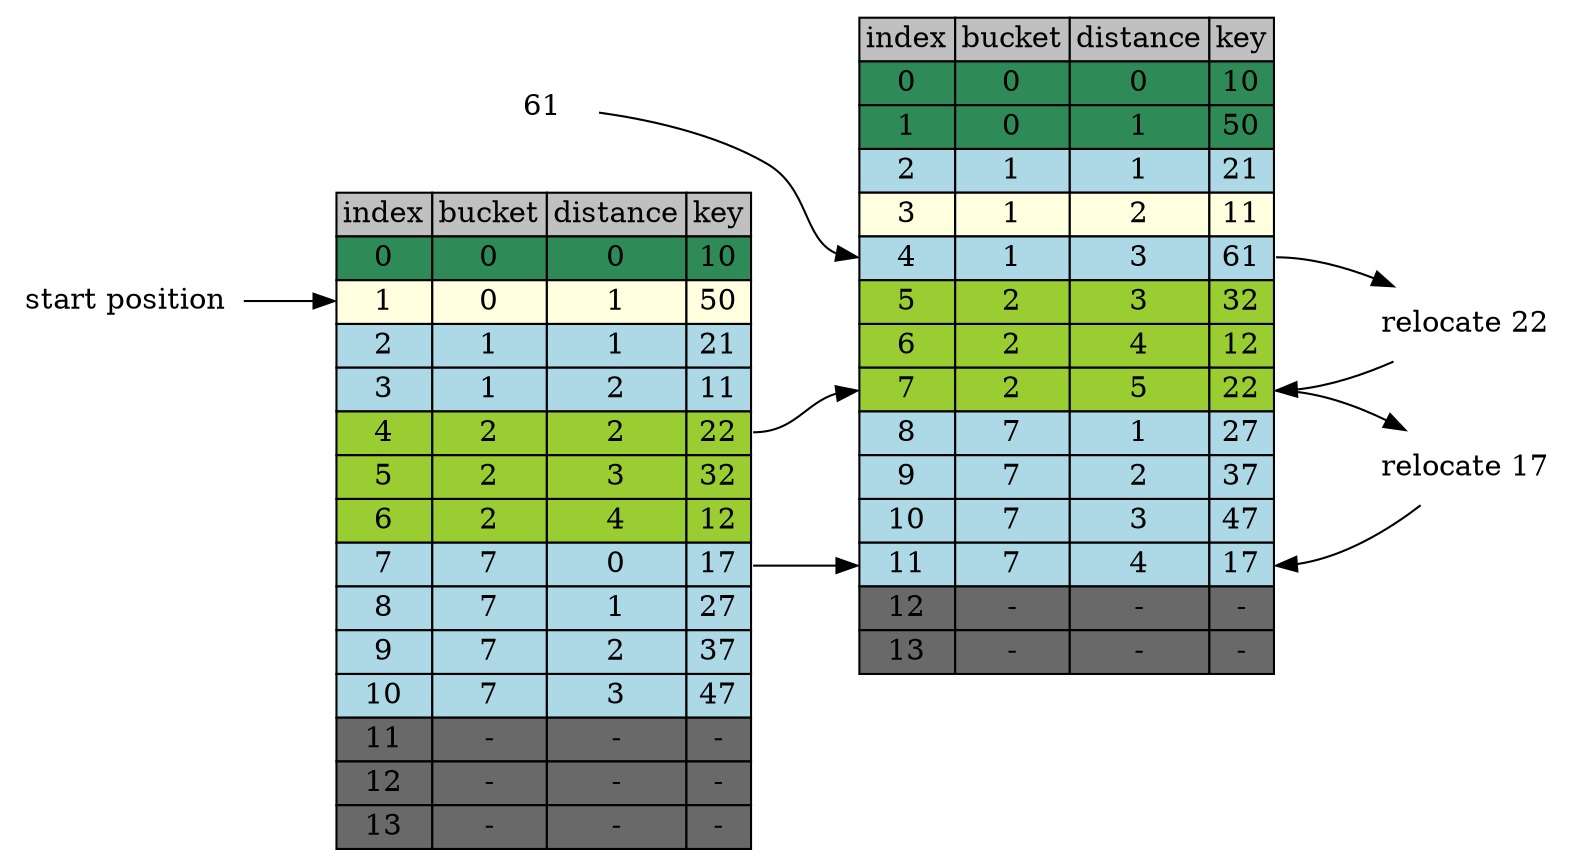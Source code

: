digraph table{
    rankdir=LR
    node[shape=plaintext]

    table[label=<
        <TABLE BORDER="0" CELLBORDER="1" CELLSPACING="0">
            <TR>
                <TD BGCOLOR="grey">index</TD>
                <TD BGCOLOR="grey">bucket</TD>
                <TD BGCOLOR="grey">distance</TD>
                <TD BGCOLOR="grey">key</TD>
            </TR>           
            <TR>
                <TD BGCOLOR="seagreen" PORT="i0">0</TD>
                <TD BGCOLOR="seagreen">0</TD>
                <TD BGCOLOR="seagreen">0</TD>
                <TD BGCOLOR="seagreen" PORT="k0">10</TD>
            </TR>           
            <TR>
                <TD BGCOLOR="lightyellow" PORT="i1">1</TD>
                <TD BGCOLOR="lightyellow">0</TD>
                <TD BGCOLOR="lightyellow">1</TD>
                <TD BGCOLOR="lightyellow" PORT="k1">50</TD>
            </TR>           
            <TR>
                <TD BGCOLOR="lightblue" PORT="i2">2</TD>
                <TD BGCOLOR="lightblue">1</TD>
                <TD BGCOLOR="lightblue">1</TD>
                <TD BGCOLOR="lightblue" PORT="k2">21</TD>
            </TR>           
            <TR>
                <TD BGCOLOR="lightblue" PORT="i3">3</TD>
                <TD BGCOLOR="lightblue">1</TD>
                <TD BGCOLOR="lightblue">2</TD>
                <TD BGCOLOR="lightblue" PORT="k3">11</TD>
            </TR>           
            <TR>
                <TD BGCOLOR="yellowgreen" PORT="i4">4</TD>
                <TD BGCOLOR="yellowgreen">2</TD>
                <TD BGCOLOR="yellowgreen">2</TD>
                <TD BGCOLOR="yellowgreen" PORT="k4">22</TD>
            </TR>           
            <TR>
                <TD BGCOLOR="yellowgreen" PORT="i5">5</TD>
                <TD BGCOLOR="yellowgreen">2</TD>
                <TD BGCOLOR="yellowgreen">3</TD>
                <TD BGCOLOR="yellowgreen" PORT="k5">32</TD>
            </TR>
            <TR>
                <TD BGCOLOR="yellowgreen" PORT="i6">6</TD>
                <TD BGCOLOR="yellowgreen">2</TD>
                <TD BGCOLOR="yellowgreen">4</TD>
                <TD BGCOLOR="yellowgreen" PORT="k6">12</TD> 
            </TR>           
            <TR>
                <TD BGCOLOR="lightblue" PORT="i7">7</TD>
                <TD BGCOLOR="lightblue">7</TD>
                <TD BGCOLOR="lightblue">0</TD>
                <TD BGCOLOR="lightblue" PORT="k7">17</TD>
            </TR>           
            <TR>
                <TD BGCOLOR="lightblue" PORT="i8">8</TD>
                <TD BGCOLOR="lightblue">7</TD>
                <TD BGCOLOR="lightblue">1</TD>
                <TD BGCOLOR="lightblue" PORT="k8">27</TD>
            </TR>           
            <TR>
                <TD BGCOLOR="lightblue" PORT="i9">9</TD>
                <TD BGCOLOR="lightblue">7</TD>
                <TD BGCOLOR="lightblue">2</TD>
                <TD BGCOLOR="lightblue" PORT="k9">37</TD>
            </TR>           
            <TR>
                <TD BGCOLOR="lightblue" PORT="i10">10</TD>
                <TD BGCOLOR="lightblue">7</TD>
                <TD BGCOLOR="lightblue">3</TD>
                <TD BGCOLOR="lightblue" PORT="k10">47</TD>
            </TR>           
            <TR>
                <TD BGCOLOR="dimgrey" PORT="i11">11</TD>
                <TD BGCOLOR="dimgrey">-</TD>
                <TD BGCOLOR="dimgrey">-</TD>
                <TD BGCOLOR="dimgrey" PORT="k11">-</TD>
            </TR>           
            <TR>
                <TD BGCOLOR="dimgrey" PORT="i12">12</TD>
                <TD BGCOLOR="dimgrey">-</TD>
                <TD BGCOLOR="dimgrey">-</TD>
                <TD BGCOLOR="dimgrey" PORT="k12">-</TD>
            </TR>           
            <TR>
                <TD BGCOLOR="dimgrey" PORT="i13">13</TD>
                <TD BGCOLOR="dimgrey">-</TD>
                <TD BGCOLOR="dimgrey">-</TD>
                <TD BGCOLOR="dimgrey" PORT="k13">-</TD>
            </TR>           
        </TABLE>
    >]
     table2[label=<
        <TABLE BORDER="0" CELLBORDER="1" CELLSPACING="0">
            <TR>
                <TD BGCOLOR="grey">index</TD>
                <TD BGCOLOR="grey">bucket</TD>
                <TD BGCOLOR="grey">distance</TD>
                <TD BGCOLOR="grey">key</TD>
            </TR>           
            <TR>
                <TD BGCOLOR="seagreen" PORT="i0">0</TD>
                <TD BGCOLOR="seagreen">0</TD>
                <TD BGCOLOR="seagreen">0</TD>
                <TD BGCOLOR="seagreen" PORT="k0">10</TD>
            </TR>           
            <TR>
                <TD BGCOLOR="seagreen" PORT="i1">1</TD>
                <TD BGCOLOR="seagreen">0</TD>
                <TD BGCOLOR="seagreen">1</TD>
                <TD BGCOLOR="seagreen" PORT="k1">50</TD>
            </TR>           
            <TR>
                <TD BGCOLOR="lightblue" PORT="i2">2</TD>
                <TD BGCOLOR="lightblue">1</TD>
                <TD BGCOLOR="lightblue">1</TD>
                <TD BGCOLOR="lightblue" PORT="k2">21</TD>
            </TR>           
            <TR>
                <TD BGCOLOR="lightyellow" PORT="i3">3</TD>
                <TD BGCOLOR="lightyellow">1</TD>
                <TD BGCOLOR="lightyellow">2</TD>
                <TD BGCOLOR="lightyellow" PORT="k3">11</TD>
            </TR>           
            <TR>
                <TD BGCOLOR="lightblue" PORT="i4">4</TD>
                <TD BGCOLOR="lightblue">1</TD>
                <TD BGCOLOR="lightblue">3</TD>
                <TD BGCOLOR="lightblue" PORT="k4">61</TD>
            </TR>           
            <TR>
                <TD BGCOLOR="yellowgreen" PORT="i5">5</TD>
                <TD BGCOLOR="yellowgreen">2</TD>
                <TD BGCOLOR="yellowgreen">3</TD>
                <TD BGCOLOR="yellowgreen" PORT="k5">32</TD>
            </TR>
            <TR>
                <TD BGCOLOR="yellowgreen" PORT="i6">6</TD>
                <TD BGCOLOR="yellowgreen">2</TD>
                <TD BGCOLOR="yellowgreen">4</TD>
                <TD BGCOLOR="yellowgreen" PORT="k6">12</TD> 
            </TR>           
            <TR>
                <TD BGCOLOR="yellowgreen" PORT="i7">7</TD>
                <TD BGCOLOR="yellowgreen">2</TD>
                <TD BGCOLOR="yellowgreen">5</TD>
                <TD BGCOLOR="yellowgreen" PORT="k7">22</TD>
            </TR>           
            <TR>
                <TD BGCOLOR="lightblue" PORT="i8">8</TD>
                <TD BGCOLOR="lightblue">7</TD>
                <TD BGCOLOR="lightblue">1</TD>
                <TD BGCOLOR="lightblue" PORT="k8">27</TD>
            </TR>           
            <TR>
                <TD BGCOLOR="lightblue" PORT="i9">9</TD>
                <TD BGCOLOR="lightblue">7</TD>
                <TD BGCOLOR="lightblue">2</TD>
                <TD BGCOLOR="lightblue" PORT="k9">37</TD>
            </TR>           
            <TR>
                <TD BGCOLOR="lightblue" PORT="i10">10</TD>
                <TD BGCOLOR="lightblue">7</TD>
                <TD BGCOLOR="lightblue">3</TD>
                <TD BGCOLOR="lightblue" PORT="k10">47</TD>
            </TR>           
            <TR>
                <TD BGCOLOR="lightblue" PORT="i11">11</TD>
                <TD BGCOLOR="lightblue">7</TD>
                <TD BGCOLOR="lightblue">4</TD>
                <TD BGCOLOR="lightblue" PORT="k11">17</TD>
            </TR>           
            <TR>
                <TD BGCOLOR="dimgrey" PORT="i12">12</TD>
                <TD BGCOLOR="dimgrey">-</TD>
                <TD BGCOLOR="dimgrey">-</TD>
                <TD BGCOLOR="dimgrey" PORT="k12">-</TD>
            </TR>           
            <TR>
                <TD BGCOLOR="dimgrey" PORT="i13">13</TD>
                <TD BGCOLOR="dimgrey">-</TD>
                <TD BGCOLOR="dimgrey">-</TD>
                <TD BGCOLOR="dimgrey" PORT="k13">-</TD>
            </TR>           
        </TABLE>
    >]

 "start position" -> table:i1
 "61"->table2:i4

 table:k4->table2:i7
 table:k7->table2:i11
 table2:k4->"relocate 22" -> table2:k7 -> "relocate 17" ->table2:k11
}
